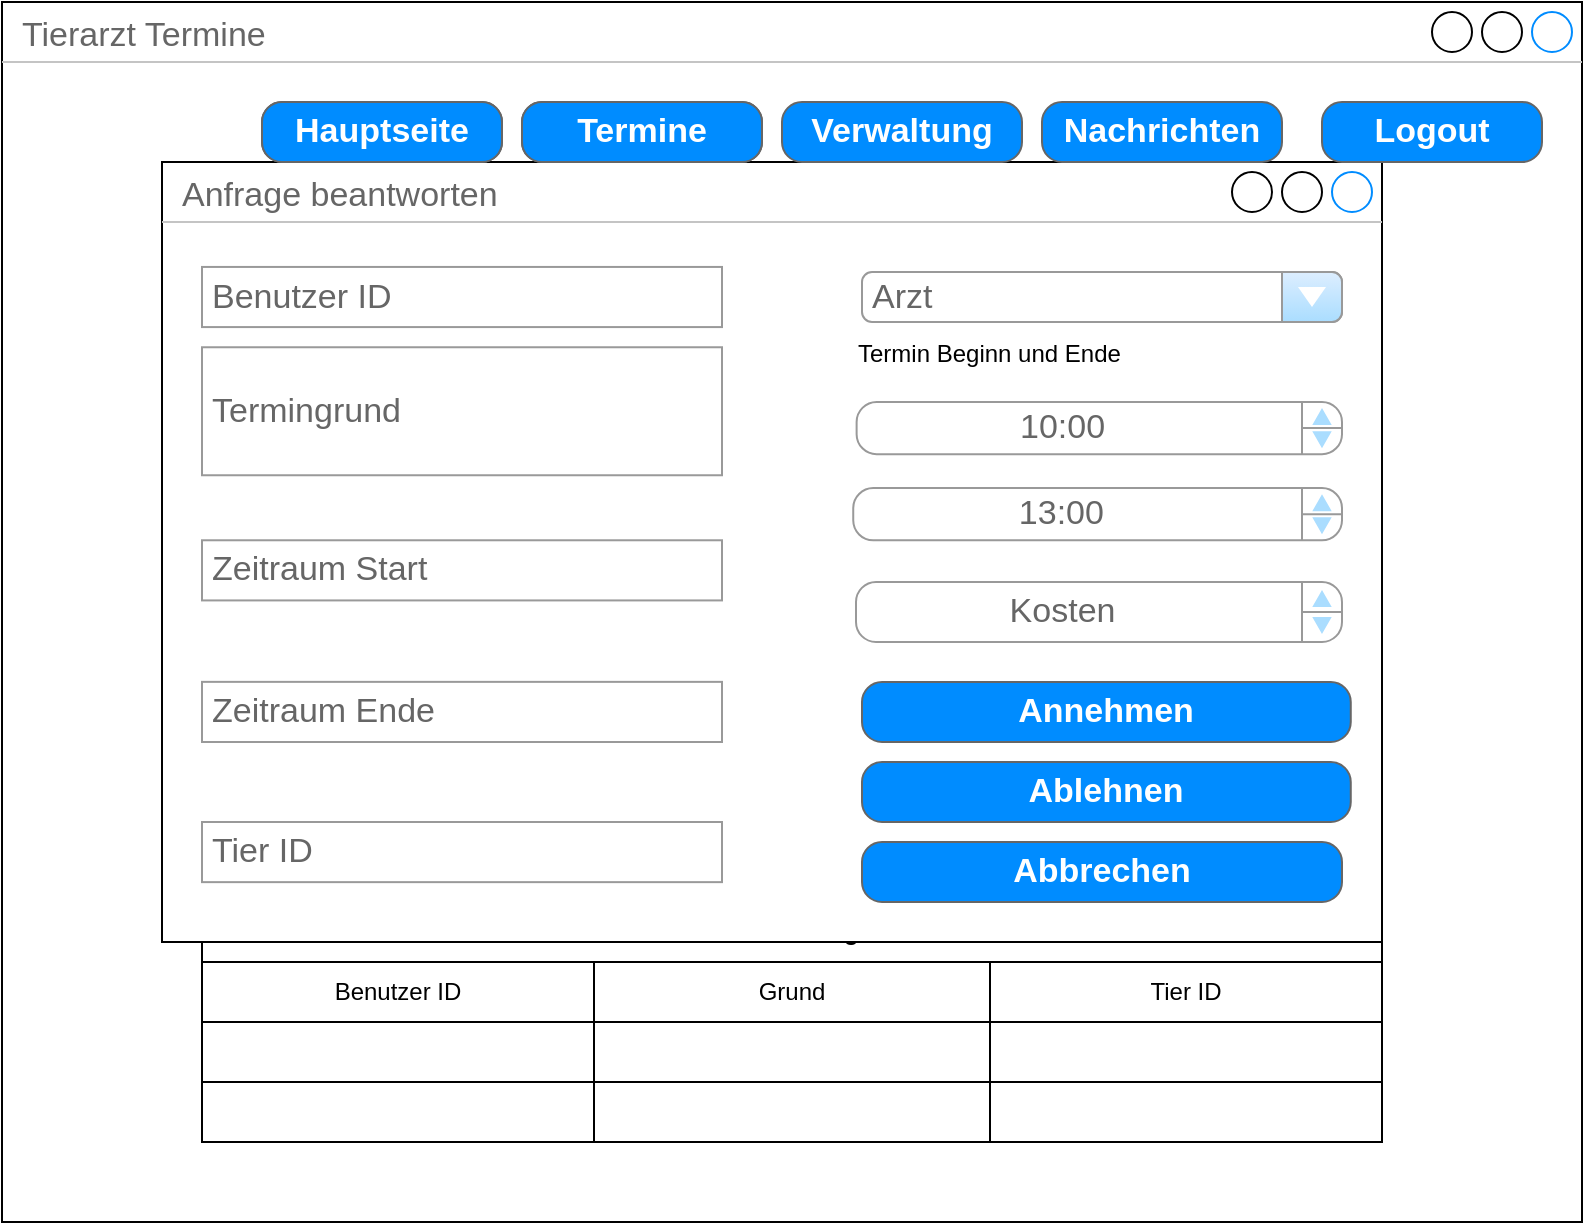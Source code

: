 <mxfile version="13.3.6" type="device"><diagram id="v5jku8EpdRO2-ojvof9i" name="Page-1"><mxGraphModel dx="1422" dy="727" grid="1" gridSize="10" guides="1" tooltips="1" connect="1" arrows="1" fold="1" page="1" pageScale="1" pageWidth="827" pageHeight="1169" math="0" shadow="0"><root><mxCell id="0"/><mxCell id="1" parent="0"/><mxCell id="fFc--IbS6-ilkoog5b3p-4" value="&lt;div&gt;Tierarzt Termine&lt;/div&gt;&lt;div&gt;&lt;br&gt;&lt;/div&gt;" style="strokeWidth=1;shadow=0;dashed=0;align=center;html=1;shape=mxgraph.mockup.containers.window;align=left;verticalAlign=top;spacingLeft=8;strokeColor2=#008cff;strokeColor3=#c4c4c4;fontColor=#666666;mainText=;fontSize=17;labelBackgroundColor=none;" parent="1" vertex="1"><mxGeometry x="80" y="120" width="790" height="610" as="geometry"/></mxCell><mxCell id="jJZLtrAi9262NpJDXxkD-8" value="Termin Anfragen" style="shape=table;html=1;whiteSpace=wrap;startSize=30;container=1;collapsible=0;childLayout=tableLayout;fontStyle=1;align=center;" vertex="1" parent="1"><mxGeometry x="180" y="570" width="590" height="120" as="geometry"/></mxCell><mxCell id="jJZLtrAi9262NpJDXxkD-9" value="" style="shape=partialRectangle;html=1;whiteSpace=wrap;collapsible=0;dropTarget=0;pointerEvents=0;fillColor=none;top=0;left=0;bottom=0;right=0;points=[[0,0.5],[1,0.5]];portConstraint=eastwest;" vertex="1" parent="jJZLtrAi9262NpJDXxkD-8"><mxGeometry y="30" width="590" height="30" as="geometry"/></mxCell><mxCell id="jJZLtrAi9262NpJDXxkD-10" value="Benutzer ID" style="shape=partialRectangle;html=1;whiteSpace=wrap;connectable=0;fillColor=none;top=0;left=0;bottom=0;right=0;overflow=hidden;" vertex="1" parent="jJZLtrAi9262NpJDXxkD-9"><mxGeometry width="196" height="30" as="geometry"/></mxCell><mxCell id="jJZLtrAi9262NpJDXxkD-11" value="Grund" style="shape=partialRectangle;html=1;whiteSpace=wrap;connectable=0;fillColor=none;top=0;left=0;bottom=0;right=0;overflow=hidden;" vertex="1" parent="jJZLtrAi9262NpJDXxkD-9"><mxGeometry x="196" width="198" height="30" as="geometry"/></mxCell><mxCell id="jJZLtrAi9262NpJDXxkD-12" value="Tier ID" style="shape=partialRectangle;html=1;whiteSpace=wrap;connectable=0;fillColor=none;top=0;left=0;bottom=0;right=0;overflow=hidden;" vertex="1" parent="jJZLtrAi9262NpJDXxkD-9"><mxGeometry x="394" width="196" height="30" as="geometry"/></mxCell><mxCell id="jJZLtrAi9262NpJDXxkD-13" value="" style="shape=partialRectangle;html=1;whiteSpace=wrap;collapsible=0;dropTarget=0;pointerEvents=0;fillColor=none;top=0;left=0;bottom=0;right=0;points=[[0,0.5],[1,0.5]];portConstraint=eastwest;" vertex="1" parent="jJZLtrAi9262NpJDXxkD-8"><mxGeometry y="60" width="590" height="30" as="geometry"/></mxCell><mxCell id="jJZLtrAi9262NpJDXxkD-14" value="" style="shape=partialRectangle;html=1;whiteSpace=wrap;connectable=0;fillColor=none;top=0;left=0;bottom=0;right=0;overflow=hidden;" vertex="1" parent="jJZLtrAi9262NpJDXxkD-13"><mxGeometry width="196" height="30" as="geometry"/></mxCell><mxCell id="jJZLtrAi9262NpJDXxkD-15" value="" style="shape=partialRectangle;html=1;whiteSpace=wrap;connectable=0;fillColor=none;top=0;left=0;bottom=0;right=0;overflow=hidden;" vertex="1" parent="jJZLtrAi9262NpJDXxkD-13"><mxGeometry x="196" width="198" height="30" as="geometry"/></mxCell><mxCell id="jJZLtrAi9262NpJDXxkD-16" value="" style="shape=partialRectangle;html=1;whiteSpace=wrap;connectable=0;fillColor=none;top=0;left=0;bottom=0;right=0;overflow=hidden;" vertex="1" parent="jJZLtrAi9262NpJDXxkD-13"><mxGeometry x="394" width="196" height="30" as="geometry"/></mxCell><mxCell id="jJZLtrAi9262NpJDXxkD-17" value="" style="shape=partialRectangle;html=1;whiteSpace=wrap;collapsible=0;dropTarget=0;pointerEvents=0;fillColor=none;top=0;left=0;bottom=0;right=0;points=[[0,0.5],[1,0.5]];portConstraint=eastwest;" vertex="1" parent="jJZLtrAi9262NpJDXxkD-8"><mxGeometry y="90" width="590" height="30" as="geometry"/></mxCell><mxCell id="jJZLtrAi9262NpJDXxkD-18" value="" style="shape=partialRectangle;html=1;whiteSpace=wrap;connectable=0;fillColor=none;top=0;left=0;bottom=0;right=0;overflow=hidden;" vertex="1" parent="jJZLtrAi9262NpJDXxkD-17"><mxGeometry width="196" height="30" as="geometry"/></mxCell><mxCell id="jJZLtrAi9262NpJDXxkD-19" value="" style="shape=partialRectangle;html=1;whiteSpace=wrap;connectable=0;fillColor=none;top=0;left=0;bottom=0;right=0;overflow=hidden;" vertex="1" parent="jJZLtrAi9262NpJDXxkD-17"><mxGeometry x="196" width="198" height="30" as="geometry"/></mxCell><mxCell id="jJZLtrAi9262NpJDXxkD-20" value="" style="shape=partialRectangle;html=1;whiteSpace=wrap;connectable=0;fillColor=none;top=0;left=0;bottom=0;right=0;overflow=hidden;" vertex="1" parent="jJZLtrAi9262NpJDXxkD-17"><mxGeometry x="394" width="196" height="30" as="geometry"/></mxCell><mxCell id="jJZLtrAi9262NpJDXxkD-6" value="Termin Anfragen" style="strokeWidth=1;shadow=0;dashed=0;align=center;html=1;shape=mxgraph.mockup.buttons.button;strokeColor=#666666;fontColor=#ffffff;mainText=;buttonStyle=round;fontSize=17;fontStyle=1;fillColor=#008cff;whiteSpace=wrap;" vertex="1" parent="1"><mxGeometry x="180" y="510" width="150" height="30" as="geometry"/></mxCell><mxCell id="fFc--IbS6-ilkoog5b3p-16" value="" style="strokeWidth=1;shadow=0;dashed=0;align=center;html=1;shape=mxgraph.mockup.forms.rrect;rSize=5;strokeColor=#999999;fillColor=#ffffff;" parent="1" vertex="1"><mxGeometry x="180" y="220" width="590" height="370" as="geometry"/></mxCell><mxCell id="fFc--IbS6-ilkoog5b3p-17" value="Mai 2020" style="strokeWidth=1;shadow=0;dashed=0;align=center;html=1;shape=mxgraph.mockup.forms.anchor;fontColor=#999999;" parent="fFc--IbS6-ilkoog5b3p-16" vertex="1"><mxGeometry x="110.625" y="10.121" width="368.75" height="25.302" as="geometry"/></mxCell><mxCell id="fFc--IbS6-ilkoog5b3p-18" value="&lt;" style="strokeWidth=1;shadow=0;dashed=0;align=center;html=1;shape=mxgraph.mockup.forms.rrect;rSize=4;strokeColor=#999999;fontColor=#008cff;fontSize=19;fontStyle=1;" parent="fFc--IbS6-ilkoog5b3p-16" vertex="1"><mxGeometry x="29.5" y="10.121" width="92.188" height="25.302" as="geometry"/></mxCell><mxCell id="fFc--IbS6-ilkoog5b3p-19" value="&gt;" style="strokeWidth=1;shadow=0;dashed=0;align=center;html=1;shape=mxgraph.mockup.forms.rrect;rSize=4;strokeColor=#999999;fontColor=#008cff;fontSize=19;fontStyle=1;" parent="fFc--IbS6-ilkoog5b3p-16" vertex="1"><mxGeometry x="468.312" y="10.121" width="92.188" height="25.302" as="geometry"/></mxCell><mxCell id="fFc--IbS6-ilkoog5b3p-20" value="Mo" style="strokeWidth=1;shadow=0;dashed=0;align=center;html=1;shape=mxgraph.mockup.forms.anchor;fontColor=#999999;" parent="fFc--IbS6-ilkoog5b3p-16" vertex="1"><mxGeometry x="36.875" y="35.423" width="73.75" height="25.302" as="geometry"/></mxCell><mxCell id="fFc--IbS6-ilkoog5b3p-21" value="Tu" style="strokeWidth=1;shadow=0;dashed=0;align=center;html=1;shape=mxgraph.mockup.forms.anchor;fontColor=#999999;" parent="fFc--IbS6-ilkoog5b3p-16" vertex="1"><mxGeometry x="110.625" y="35.423" width="73.75" height="25.302" as="geometry"/></mxCell><mxCell id="fFc--IbS6-ilkoog5b3p-22" value="We" style="strokeWidth=1;shadow=0;dashed=0;align=center;html=1;shape=mxgraph.mockup.forms.anchor;fontColor=#999999;" parent="fFc--IbS6-ilkoog5b3p-16" vertex="1"><mxGeometry x="184.375" y="35.423" width="73.75" height="25.302" as="geometry"/></mxCell><mxCell id="fFc--IbS6-ilkoog5b3p-23" value="Th" style="strokeWidth=1;shadow=0;dashed=0;align=center;html=1;shape=mxgraph.mockup.forms.anchor;fontColor=#999999;" parent="fFc--IbS6-ilkoog5b3p-16" vertex="1"><mxGeometry x="258.125" y="35.423" width="73.75" height="25.302" as="geometry"/></mxCell><mxCell id="fFc--IbS6-ilkoog5b3p-24" value="Fr" style="strokeWidth=1;shadow=0;dashed=0;align=center;html=1;shape=mxgraph.mockup.forms.anchor;fontColor=#999999;" parent="fFc--IbS6-ilkoog5b3p-16" vertex="1"><mxGeometry x="331.875" y="35.423" width="73.75" height="25.302" as="geometry"/></mxCell><mxCell id="fFc--IbS6-ilkoog5b3p-25" value="Sa" style="strokeWidth=1;shadow=0;dashed=0;align=center;html=1;shape=mxgraph.mockup.forms.anchor;fontColor=#999999;" parent="fFc--IbS6-ilkoog5b3p-16" vertex="1"><mxGeometry x="405.625" y="35.423" width="73.75" height="25.302" as="geometry"/></mxCell><mxCell id="fFc--IbS6-ilkoog5b3p-26" value="Su" style="strokeWidth=1;shadow=0;dashed=0;align=center;html=1;shape=mxgraph.mockup.forms.anchor;fontColor=#999999;" parent="fFc--IbS6-ilkoog5b3p-16" vertex="1"><mxGeometry x="479.375" y="35.423" width="73.75" height="25.302" as="geometry"/></mxCell><mxCell id="fFc--IbS6-ilkoog5b3p-27" value="1" style="strokeWidth=1;shadow=0;dashed=0;align=center;html=1;shape=mxgraph.mockup.forms.rrect;rSize=0;strokeColor=#999999;fontColor=#999999;" parent="fFc--IbS6-ilkoog5b3p-16" vertex="1"><mxGeometry x="36.875" y="60.726" width="73.75" height="25.302" as="geometry"/></mxCell><mxCell id="fFc--IbS6-ilkoog5b3p-28" value="2" style="strokeWidth=1;shadow=0;dashed=0;align=center;html=1;shape=mxgraph.mockup.forms.rrect;rSize=0;strokeColor=#999999;fontColor=#999999;" parent="fFc--IbS6-ilkoog5b3p-16" vertex="1"><mxGeometry x="110.625" y="60.726" width="73.75" height="25.302" as="geometry"/></mxCell><mxCell id="fFc--IbS6-ilkoog5b3p-29" value="3" style="strokeWidth=1;shadow=0;dashed=0;align=center;html=1;shape=mxgraph.mockup.forms.rrect;rSize=0;strokeColor=#999999;fontColor=#999999;" parent="fFc--IbS6-ilkoog5b3p-16" vertex="1"><mxGeometry x="184.375" y="60.726" width="73.75" height="25.302" as="geometry"/></mxCell><mxCell id="fFc--IbS6-ilkoog5b3p-30" value="4" style="strokeWidth=1;shadow=0;dashed=0;align=center;html=1;shape=mxgraph.mockup.forms.rrect;rSize=0;strokeColor=#999999;fontColor=#999999;" parent="fFc--IbS6-ilkoog5b3p-16" vertex="1"><mxGeometry x="258.125" y="60.726" width="73.75" height="25.302" as="geometry"/></mxCell><mxCell id="fFc--IbS6-ilkoog5b3p-31" value="5" style="strokeWidth=1;shadow=0;dashed=0;align=center;html=1;shape=mxgraph.mockup.forms.rrect;rSize=0;strokeColor=#999999;fontColor=#999999;" parent="fFc--IbS6-ilkoog5b3p-16" vertex="1"><mxGeometry x="331.875" y="60.726" width="73.75" height="25.302" as="geometry"/></mxCell><mxCell id="fFc--IbS6-ilkoog5b3p-32" value="6" style="strokeWidth=1;shadow=0;dashed=0;align=center;html=1;shape=mxgraph.mockup.forms.rrect;rSize=0;strokeColor=#999999;fontColor=#999999;" parent="fFc--IbS6-ilkoog5b3p-16" vertex="1"><mxGeometry x="405.625" y="60.726" width="73.75" height="25.302" as="geometry"/></mxCell><mxCell id="fFc--IbS6-ilkoog5b3p-33" value="7" style="strokeWidth=1;shadow=0;dashed=0;align=center;html=1;shape=mxgraph.mockup.forms.rrect;rSize=0;strokeColor=#999999;fontColor=#999999;" parent="fFc--IbS6-ilkoog5b3p-16" vertex="1"><mxGeometry x="479.375" y="60.726" width="73.75" height="25.302" as="geometry"/></mxCell><mxCell id="fFc--IbS6-ilkoog5b3p-34" value="8" style="strokeWidth=1;shadow=0;dashed=0;align=center;html=1;shape=mxgraph.mockup.forms.rrect;rSize=0;strokeColor=#999999;fontColor=#999999;" parent="fFc--IbS6-ilkoog5b3p-16" vertex="1"><mxGeometry x="36.875" y="86.028" width="73.75" height="25.302" as="geometry"/></mxCell><mxCell id="fFc--IbS6-ilkoog5b3p-35" value="9" style="strokeWidth=1;shadow=0;dashed=0;align=center;html=1;shape=mxgraph.mockup.forms.rrect;rSize=0;strokeColor=#999999;fontColor=#999999;" parent="fFc--IbS6-ilkoog5b3p-16" vertex="1"><mxGeometry x="110.625" y="86.028" width="73.75" height="25.302" as="geometry"/></mxCell><mxCell id="fFc--IbS6-ilkoog5b3p-36" value="10" style="strokeWidth=1;shadow=0;dashed=0;align=center;html=1;shape=mxgraph.mockup.forms.rrect;rSize=0;strokeColor=#999999;fontColor=#999999;" parent="fFc--IbS6-ilkoog5b3p-16" vertex="1"><mxGeometry x="184.375" y="86.028" width="73.75" height="25.302" as="geometry"/></mxCell><mxCell id="fFc--IbS6-ilkoog5b3p-37" value="11" style="strokeWidth=1;shadow=0;dashed=0;align=center;html=1;shape=mxgraph.mockup.forms.rrect;rSize=0;strokeColor=#999999;fontColor=#999999;" parent="fFc--IbS6-ilkoog5b3p-16" vertex="1"><mxGeometry x="258.125" y="86.028" width="73.75" height="25.302" as="geometry"/></mxCell><mxCell id="fFc--IbS6-ilkoog5b3p-38" value="12" style="strokeWidth=1;shadow=0;dashed=0;align=center;html=1;shape=mxgraph.mockup.forms.rrect;rSize=0;strokeColor=#999999;fontColor=#999999;" parent="fFc--IbS6-ilkoog5b3p-16" vertex="1"><mxGeometry x="331.875" y="86.028" width="73.75" height="25.302" as="geometry"/></mxCell><mxCell id="fFc--IbS6-ilkoog5b3p-39" value="13" style="strokeWidth=1;shadow=0;dashed=0;align=center;html=1;shape=mxgraph.mockup.forms.rrect;rSize=0;strokeColor=#999999;fontColor=#999999;" parent="fFc--IbS6-ilkoog5b3p-16" vertex="1"><mxGeometry x="405.625" y="86.028" width="73.75" height="25.302" as="geometry"/></mxCell><mxCell id="fFc--IbS6-ilkoog5b3p-40" value="14" style="strokeWidth=1;shadow=0;dashed=0;align=center;html=1;shape=mxgraph.mockup.forms.rrect;rSize=0;strokeColor=#999999;fontColor=#999999;" parent="fFc--IbS6-ilkoog5b3p-16" vertex="1"><mxGeometry x="479.375" y="86.028" width="73.75" height="25.302" as="geometry"/></mxCell><mxCell id="fFc--IbS6-ilkoog5b3p-41" value="15" style="strokeWidth=1;shadow=0;dashed=0;align=center;html=1;shape=mxgraph.mockup.forms.rrect;rSize=0;strokeColor=#999999;fontColor=#999999;" parent="fFc--IbS6-ilkoog5b3p-16" vertex="1"><mxGeometry x="36.875" y="111.33" width="73.75" height="25.302" as="geometry"/></mxCell><mxCell id="fFc--IbS6-ilkoog5b3p-42" value="16" style="strokeWidth=1;shadow=0;dashed=0;align=center;html=1;shape=mxgraph.mockup.forms.rrect;rSize=0;strokeColor=#999999;fontColor=#999999;" parent="fFc--IbS6-ilkoog5b3p-16" vertex="1"><mxGeometry x="110.625" y="111.33" width="73.75" height="25.302" as="geometry"/></mxCell><mxCell id="fFc--IbS6-ilkoog5b3p-43" value="17" style="strokeWidth=1;shadow=0;dashed=0;align=center;html=1;shape=mxgraph.mockup.forms.rrect;rSize=0;strokeColor=#999999;fontColor=#999999;" parent="fFc--IbS6-ilkoog5b3p-16" vertex="1"><mxGeometry x="184.375" y="111.33" width="73.75" height="25.302" as="geometry"/></mxCell><mxCell id="fFc--IbS6-ilkoog5b3p-44" value="18" style="strokeWidth=1;shadow=0;dashed=0;align=center;html=1;shape=mxgraph.mockup.forms.rrect;rSize=0;strokeColor=#999999;fontColor=#999999;" parent="fFc--IbS6-ilkoog5b3p-16" vertex="1"><mxGeometry x="258.125" y="111.33" width="73.75" height="25.302" as="geometry"/></mxCell><mxCell id="fFc--IbS6-ilkoog5b3p-45" value="19" style="strokeWidth=1;shadow=0;dashed=0;align=center;html=1;shape=mxgraph.mockup.forms.rrect;rSize=0;strokeColor=#999999;fontColor=#999999;" parent="fFc--IbS6-ilkoog5b3p-16" vertex="1"><mxGeometry x="331.875" y="111.33" width="73.75" height="25.302" as="geometry"/></mxCell><mxCell id="fFc--IbS6-ilkoog5b3p-46" value="20" style="strokeWidth=1;shadow=0;dashed=0;align=center;html=1;shape=mxgraph.mockup.forms.rrect;rSize=0;strokeColor=#999999;fontColor=#999999;" parent="fFc--IbS6-ilkoog5b3p-16" vertex="1"><mxGeometry x="405.625" y="111.33" width="73.75" height="25.302" as="geometry"/></mxCell><mxCell id="fFc--IbS6-ilkoog5b3p-47" value="21" style="strokeWidth=1;shadow=0;dashed=0;align=center;html=1;shape=mxgraph.mockup.forms.rrect;rSize=0;strokeColor=#999999;fontColor=#999999;" parent="fFc--IbS6-ilkoog5b3p-16" vertex="1"><mxGeometry x="479.375" y="111.33" width="73.75" height="25.302" as="geometry"/></mxCell><mxCell id="fFc--IbS6-ilkoog5b3p-48" value="22" style="strokeWidth=1;shadow=0;dashed=0;align=center;html=1;shape=mxgraph.mockup.forms.rrect;rSize=0;strokeColor=#999999;fontColor=#999999;" parent="fFc--IbS6-ilkoog5b3p-16" vertex="1"><mxGeometry x="36.875" y="136.633" width="73.75" height="25.302" as="geometry"/></mxCell><mxCell id="fFc--IbS6-ilkoog5b3p-49" value="23" style="strokeWidth=1;shadow=0;dashed=0;align=center;html=1;shape=mxgraph.mockup.forms.rrect;rSize=0;strokeColor=#999999;fontColor=#999999;" parent="fFc--IbS6-ilkoog5b3p-16" vertex="1"><mxGeometry x="110.625" y="136.633" width="73.75" height="25.302" as="geometry"/></mxCell><mxCell id="fFc--IbS6-ilkoog5b3p-50" value="25" style="strokeWidth=1;shadow=0;dashed=0;align=center;html=1;shape=mxgraph.mockup.forms.rrect;rSize=0;strokeColor=#999999;fontColor=#999999;" parent="fFc--IbS6-ilkoog5b3p-16" vertex="1"><mxGeometry x="258.125" y="136.633" width="73.75" height="25.302" as="geometry"/></mxCell><mxCell id="fFc--IbS6-ilkoog5b3p-51" value="26" style="strokeWidth=1;shadow=0;dashed=0;align=center;html=1;shape=mxgraph.mockup.forms.rrect;rSize=0;strokeColor=#999999;fontColor=#999999;" parent="fFc--IbS6-ilkoog5b3p-16" vertex="1"><mxGeometry x="331.875" y="136.633" width="73.75" height="25.302" as="geometry"/></mxCell><mxCell id="fFc--IbS6-ilkoog5b3p-52" value="27" style="strokeWidth=1;shadow=0;dashed=0;align=center;html=1;shape=mxgraph.mockup.forms.rrect;rSize=0;strokeColor=#999999;fontColor=#999999;" parent="fFc--IbS6-ilkoog5b3p-16" vertex="1"><mxGeometry x="405.625" y="136.633" width="73.75" height="25.302" as="geometry"/></mxCell><mxCell id="fFc--IbS6-ilkoog5b3p-53" value="28" style="strokeWidth=1;shadow=0;dashed=0;align=center;html=1;shape=mxgraph.mockup.forms.rrect;rSize=0;strokeColor=#999999;fontColor=#999999;" parent="fFc--IbS6-ilkoog5b3p-16" vertex="1"><mxGeometry x="479.375" y="136.633" width="73.75" height="25.302" as="geometry"/></mxCell><mxCell id="fFc--IbS6-ilkoog5b3p-54" value="29" style="strokeWidth=1;shadow=0;dashed=0;align=center;html=1;shape=mxgraph.mockup.forms.rrect;rSize=0;strokeColor=#999999;fontColor=#999999;" parent="fFc--IbS6-ilkoog5b3p-16" vertex="1"><mxGeometry x="36.875" y="161.935" width="73.75" height="25.302" as="geometry"/></mxCell><mxCell id="fFc--IbS6-ilkoog5b3p-55" value="30" style="strokeWidth=1;shadow=0;dashed=0;align=center;html=1;shape=mxgraph.mockup.forms.rrect;rSize=0;strokeColor=#999999;fontColor=#999999;" parent="fFc--IbS6-ilkoog5b3p-16" vertex="1"><mxGeometry x="110.625" y="161.935" width="73.75" height="25.302" as="geometry"/></mxCell><mxCell id="fFc--IbS6-ilkoog5b3p-56" value="31" style="strokeWidth=1;shadow=0;dashed=0;align=center;html=1;shape=mxgraph.mockup.forms.rrect;rSize=0;strokeColor=#999999;fontColor=#999999;" parent="fFc--IbS6-ilkoog5b3p-16" vertex="1"><mxGeometry x="184.375" y="161.935" width="73.75" height="25.302" as="geometry"/></mxCell><mxCell id="fFc--IbS6-ilkoog5b3p-57" value="1" style="strokeWidth=1;shadow=0;dashed=0;align=center;html=1;shape=mxgraph.mockup.forms.rrect;rSize=0;strokeColor=#999999;fontColor=#999999;fillColor=#ddeeff;" parent="fFc--IbS6-ilkoog5b3p-16" vertex="1"><mxGeometry x="258.125" y="161.935" width="73.75" height="25.302" as="geometry"/></mxCell><mxCell id="fFc--IbS6-ilkoog5b3p-58" value="2" style="strokeWidth=1;shadow=0;dashed=0;align=center;html=1;shape=mxgraph.mockup.forms.rrect;rSize=0;strokeColor=#999999;fontColor=#999999;fillColor=#ddeeff;" parent="fFc--IbS6-ilkoog5b3p-16" vertex="1"><mxGeometry x="331.875" y="161.935" width="73.75" height="25.302" as="geometry"/></mxCell><mxCell id="fFc--IbS6-ilkoog5b3p-59" value="3" style="strokeWidth=1;shadow=0;dashed=0;align=center;html=1;shape=mxgraph.mockup.forms.rrect;rSize=0;strokeColor=#999999;fontColor=#999999;fillColor=#ddeeff;" parent="fFc--IbS6-ilkoog5b3p-16" vertex="1"><mxGeometry x="405.625" y="161.935" width="73.75" height="25.302" as="geometry"/></mxCell><mxCell id="fFc--IbS6-ilkoog5b3p-60" value="4" style="strokeWidth=1;shadow=0;dashed=0;align=center;html=1;shape=mxgraph.mockup.forms.rrect;rSize=0;strokeColor=#999999;fontColor=#999999;fillColor=#ddeeff;" parent="fFc--IbS6-ilkoog5b3p-16" vertex="1"><mxGeometry x="479.375" y="161.935" width="73.75" height="25.302" as="geometry"/></mxCell><mxCell id="fFc--IbS6-ilkoog5b3p-61" value="5" style="strokeWidth=1;shadow=0;dashed=0;align=center;html=1;shape=mxgraph.mockup.forms.rrect;rSize=0;strokeColor=#999999;fontColor=#999999;fillColor=#ddeeff;" parent="fFc--IbS6-ilkoog5b3p-16" vertex="1"><mxGeometry x="36.875" y="187.237" width="73.75" height="25.302" as="geometry"/></mxCell><mxCell id="fFc--IbS6-ilkoog5b3p-62" value="6" style="strokeWidth=1;shadow=0;dashed=0;align=center;html=1;shape=mxgraph.mockup.forms.rrect;rSize=0;strokeColor=#999999;fontColor=#999999;fillColor=#ddeeff;" parent="fFc--IbS6-ilkoog5b3p-16" vertex="1"><mxGeometry x="110.625" y="187.237" width="73.75" height="25.302" as="geometry"/></mxCell><mxCell id="fFc--IbS6-ilkoog5b3p-63" value="7" style="strokeWidth=1;shadow=0;dashed=0;align=center;html=1;shape=mxgraph.mockup.forms.rrect;rSize=0;strokeColor=#999999;fontColor=#999999;fillColor=#ddeeff;" parent="fFc--IbS6-ilkoog5b3p-16" vertex="1"><mxGeometry x="184.375" y="187.237" width="73.75" height="25.302" as="geometry"/></mxCell><mxCell id="fFc--IbS6-ilkoog5b3p-64" value="8" style="strokeWidth=1;shadow=0;dashed=0;align=center;html=1;shape=mxgraph.mockup.forms.rrect;rSize=0;strokeColor=#999999;fontColor=#999999;fillColor=#ddeeff;" parent="fFc--IbS6-ilkoog5b3p-16" vertex="1"><mxGeometry x="258.125" y="187.237" width="73.75" height="25.302" as="geometry"/></mxCell><mxCell id="fFc--IbS6-ilkoog5b3p-65" value="9" style="strokeWidth=1;shadow=0;dashed=0;align=center;html=1;shape=mxgraph.mockup.forms.rrect;rSize=0;strokeColor=#999999;fontColor=#999999;fillColor=#ddeeff;" parent="fFc--IbS6-ilkoog5b3p-16" vertex="1"><mxGeometry x="331.875" y="187.237" width="73.75" height="25.302" as="geometry"/></mxCell><mxCell id="fFc--IbS6-ilkoog5b3p-66" value="10" style="strokeWidth=1;shadow=0;dashed=0;align=center;html=1;shape=mxgraph.mockup.forms.rrect;rSize=0;strokeColor=#999999;fontColor=#999999;fillColor=#ddeeff;" parent="fFc--IbS6-ilkoog5b3p-16" vertex="1"><mxGeometry x="405.625" y="187.237" width="73.75" height="25.302" as="geometry"/></mxCell><mxCell id="fFc--IbS6-ilkoog5b3p-67" value="11" style="strokeWidth=1;shadow=0;dashed=0;align=center;html=1;shape=mxgraph.mockup.forms.rrect;rSize=0;strokeColor=#999999;fontColor=#999999;fillColor=#ddeeff;" parent="fFc--IbS6-ilkoog5b3p-16" vertex="1"><mxGeometry x="479.375" y="187.237" width="73.75" height="25.302" as="geometry"/></mxCell><mxCell id="fFc--IbS6-ilkoog5b3p-68" value="24" style="strokeWidth=1;shadow=0;dashed=0;align=center;html=1;shape=mxgraph.mockup.forms.rrect;rSize=0;strokeColor=#ff0000;fontColor=#ffffff;strokeWidth=2;fillColor=#008cff;" parent="fFc--IbS6-ilkoog5b3p-16" vertex="1"><mxGeometry x="184.375" y="136.633" width="73.75" height="25.302" as="geometry"/></mxCell><mxCell id="jJZLtrAi9262NpJDXxkD-40" value="Anfrage beantworten" style="strokeWidth=1;shadow=0;dashed=0;align=center;html=1;shape=mxgraph.mockup.containers.window;align=left;verticalAlign=top;spacingLeft=8;strokeColor2=#008cff;strokeColor3=#c4c4c4;fontColor=#666666;mainText=;fontSize=17;labelBackgroundColor=none;" vertex="1" parent="fFc--IbS6-ilkoog5b3p-16"><mxGeometry x="-20" y="-20" width="610" height="390" as="geometry"/></mxCell><mxCell id="jJZLtrAi9262NpJDXxkD-53" value="&lt;table style=&quot;width: 100% ; height: 100%&quot; cellspacing=&quot;0&quot; cellpadding=&quot;0&quot;&gt;&lt;tbody&gt;&lt;tr&gt;&lt;td style=&quot;width: 85%&quot;&gt;10:00&lt;br&gt;&lt;/td&gt;&lt;td style=&quot;width: 15%&quot;&gt;&lt;br&gt;&lt;/td&gt;&lt;/tr&gt;&lt;/tbody&gt;&lt;/table&gt;" style="strokeWidth=1;shadow=0;dashed=0;align=center;html=1;shape=mxgraph.mockup.forms.spinner;strokeColor=#999999;spinLayout=right;spinStyle=normal;adjStyle=triangle;fillColor=#aaddff;fontSize=17;fontColor=#666666;mainText=;html=1;overflow=fill;" vertex="1" parent="fFc--IbS6-ilkoog5b3p-16"><mxGeometry x="327.31" y="100.0" width="242.69" height="26.09" as="geometry"/></mxCell><mxCell id="jJZLtrAi9262NpJDXxkD-54" value="&lt;table style=&quot;width: 100% ; height: 100%&quot; cellspacing=&quot;0&quot; cellpadding=&quot;0&quot;&gt;&lt;tbody&gt;&lt;tr&gt;&lt;td style=&quot;width: 85%&quot;&gt;13:00&lt;br&gt;&lt;/td&gt;&lt;td style=&quot;width: 15%&quot;&gt;&lt;br&gt;&lt;/td&gt;&lt;/tr&gt;&lt;/tbody&gt;&lt;/table&gt;" style="strokeWidth=1;shadow=0;dashed=0;align=center;html=1;shape=mxgraph.mockup.forms.spinner;strokeColor=#999999;spinLayout=right;spinStyle=normal;adjStyle=triangle;fillColor=#aaddff;fontSize=17;fontColor=#666666;mainText=;html=1;overflow=fill;" vertex="1" parent="fFc--IbS6-ilkoog5b3p-16"><mxGeometry x="325.62" y="143.05" width="244.38" height="26.09" as="geometry"/></mxCell><mxCell id="jJZLtrAi9262NpJDXxkD-55" value="Abbrechen" style="strokeWidth=1;shadow=0;dashed=0;align=center;html=1;shape=mxgraph.mockup.buttons.button;strokeColor=#666666;fontColor=#ffffff;mainText=;buttonStyle=round;fontSize=17;fontStyle=1;fillColor=#008cff;whiteSpace=wrap;" vertex="1" parent="fFc--IbS6-ilkoog5b3p-16"><mxGeometry x="330" y="320" width="240" height="30" as="geometry"/></mxCell><mxCell id="jJZLtrAi9262NpJDXxkD-56" value="Ablehnen" style="strokeWidth=1;shadow=0;dashed=0;align=center;html=1;shape=mxgraph.mockup.buttons.button;strokeColor=#666666;fontColor=#ffffff;mainText=;buttonStyle=round;fontSize=17;fontStyle=1;fillColor=#008cff;whiteSpace=wrap;" vertex="1" parent="fFc--IbS6-ilkoog5b3p-16"><mxGeometry x="330" y="280" width="244.38" height="30" as="geometry"/></mxCell><mxCell id="jJZLtrAi9262NpJDXxkD-58" value="Arzt" style="strokeWidth=1;shadow=0;dashed=0;align=center;html=1;shape=mxgraph.mockup.forms.comboBox;strokeColor=#999999;fillColor=#ddeeff;align=left;fillColor2=#aaddff;mainText=;fontColor=#666666;fontSize=17;spacingLeft=3;" vertex="1" parent="fFc--IbS6-ilkoog5b3p-16"><mxGeometry x="330" y="35" width="240" height="25" as="geometry"/></mxCell><mxCell id="jJZLtrAi9262NpJDXxkD-59" value="Termin Beginn und Ende" style="text;html=1;strokeColor=none;fillColor=none;align=left;verticalAlign=middle;whiteSpace=wrap;rounded=0;" vertex="1" parent="fFc--IbS6-ilkoog5b3p-16"><mxGeometry x="325.62" y="66.03" width="164" height="20" as="geometry"/></mxCell><mxCell id="jJZLtrAi9262NpJDXxkD-60" value="&lt;table style=&quot;width: 100% ; height: 100%&quot; cellspacing=&quot;0&quot; cellpadding=&quot;0&quot;&gt;&lt;tbody&gt;&lt;tr&gt;&lt;td style=&quot;width: 85%&quot;&gt;Kosten&lt;/td&gt;&lt;td style=&quot;width: 15%&quot;&gt;&lt;br&gt;&lt;/td&gt;&lt;/tr&gt;&lt;/tbody&gt;&lt;/table&gt;" style="strokeWidth=1;shadow=0;dashed=0;align=center;html=1;shape=mxgraph.mockup.forms.spinner;strokeColor=#999999;spinLayout=right;spinStyle=normal;adjStyle=triangle;fillColor=#aaddff;fontSize=17;fontColor=#666666;mainText=;html=1;overflow=fill;" vertex="1" parent="fFc--IbS6-ilkoog5b3p-16"><mxGeometry x="327" y="190" width="243" height="30" as="geometry"/></mxCell><mxCell id="jJZLtrAi9262NpJDXxkD-61" value="Annehmen" style="strokeWidth=1;shadow=0;dashed=0;align=center;html=1;shape=mxgraph.mockup.buttons.button;strokeColor=#666666;fontColor=#ffffff;mainText=;buttonStyle=round;fontSize=17;fontStyle=1;fillColor=#008cff;whiteSpace=wrap;" vertex="1" parent="fFc--IbS6-ilkoog5b3p-16"><mxGeometry x="330" y="240.0" width="244.38" height="30" as="geometry"/></mxCell><mxCell id="jJZLtrAi9262NpJDXxkD-62" value="Termingrund" style="strokeWidth=1;shadow=0;dashed=0;align=center;html=1;shape=mxgraph.mockup.forms.pwField;strokeColor=#999999;mainText=;align=left;fontColor=#666666;fontSize=17;spacingLeft=3;" vertex="1" parent="fFc--IbS6-ilkoog5b3p-16"><mxGeometry y="72.63" width="260" height="64" as="geometry"/></mxCell><mxCell id="jJZLtrAi9262NpJDXxkD-63" value="Benutzer ID" style="strokeWidth=1;shadow=0;dashed=0;align=center;html=1;shape=mxgraph.mockup.forms.pwField;strokeColor=#999999;mainText=;align=left;fontColor=#666666;fontSize=17;spacingLeft=3;" vertex="1" parent="fFc--IbS6-ilkoog5b3p-16"><mxGeometry y="32.47" width="260" height="30.07" as="geometry"/></mxCell><mxCell id="jJZLtrAi9262NpJDXxkD-64" value="Tier ID" style="strokeWidth=1;shadow=0;dashed=0;align=center;html=1;shape=mxgraph.mockup.forms.pwField;strokeColor=#999999;mainText=;align=left;fontColor=#666666;fontSize=17;spacingLeft=3;" vertex="1" parent="fFc--IbS6-ilkoog5b3p-16"><mxGeometry y="310" width="260" height="30.07" as="geometry"/></mxCell><mxCell id="jJZLtrAi9262NpJDXxkD-65" value="Zeitraum Start" style="strokeWidth=1;shadow=0;dashed=0;align=center;html=1;shape=mxgraph.mockup.forms.pwField;strokeColor=#999999;mainText=;align=left;fontColor=#666666;fontSize=17;spacingLeft=3;" vertex="1" parent="fFc--IbS6-ilkoog5b3p-16"><mxGeometry x="-4.441e-15" y="169.14" width="260" height="30.07" as="geometry"/></mxCell><mxCell id="jJZLtrAi9262NpJDXxkD-66" value="Zeitraum Ende" style="strokeWidth=1;shadow=0;dashed=0;align=center;html=1;shape=mxgraph.mockup.forms.pwField;strokeColor=#999999;mainText=;align=left;fontColor=#666666;fontSize=17;spacingLeft=3;" vertex="1" parent="fFc--IbS6-ilkoog5b3p-16"><mxGeometry x="4.441e-15" y="239.93" width="260" height="30.07" as="geometry"/></mxCell><mxCell id="jJZLtrAi9262NpJDXxkD-1" value="Logout" style="strokeWidth=1;shadow=0;dashed=0;align=center;html=1;shape=mxgraph.mockup.buttons.button;strokeColor=#666666;fontColor=#ffffff;mainText=;buttonStyle=round;fontSize=17;fontStyle=1;fillColor=#008cff;whiteSpace=wrap;" vertex="1" parent="1"><mxGeometry x="740" y="170" width="110" height="30" as="geometry"/></mxCell><mxCell id="jJZLtrAi9262NpJDXxkD-2" value="Termine" style="strokeWidth=1;shadow=0;dashed=0;align=center;html=1;shape=mxgraph.mockup.buttons.button;strokeColor=#666666;fontColor=#ffffff;mainText=;buttonStyle=round;fontSize=17;fontStyle=1;fillColor=#008cff;whiteSpace=wrap;" vertex="1" parent="1"><mxGeometry x="340" y="170" width="120" height="30" as="geometry"/></mxCell><mxCell id="jJZLtrAi9262NpJDXxkD-3" value="Hauptseite" style="strokeWidth=1;shadow=0;dashed=0;align=center;html=1;shape=mxgraph.mockup.buttons.button;strokeColor=#666666;fontColor=#ffffff;mainText=;buttonStyle=round;fontSize=17;fontStyle=1;fillColor=#008cff;whiteSpace=wrap;" vertex="1" parent="1"><mxGeometry x="210" y="170" width="120" height="30" as="geometry"/></mxCell><mxCell id="jJZLtrAi9262NpJDXxkD-4" value="Verwaltung" style="strokeWidth=1;shadow=0;dashed=0;align=center;html=1;shape=mxgraph.mockup.buttons.button;strokeColor=#666666;fontColor=#ffffff;mainText=;buttonStyle=round;fontSize=17;fontStyle=1;fillColor=#008cff;whiteSpace=wrap;" vertex="1" parent="1"><mxGeometry x="470" y="170" width="120" height="30" as="geometry"/></mxCell><mxCell id="jJZLtrAi9262NpJDXxkD-5" value="Nachrichten" style="strokeWidth=1;shadow=0;dashed=0;align=center;html=1;shape=mxgraph.mockup.buttons.button;strokeColor=#666666;fontColor=#ffffff;mainText=;buttonStyle=round;fontSize=17;fontStyle=1;fillColor=#008cff;whiteSpace=wrap;" vertex="1" parent="1"><mxGeometry x="600" y="170" width="120" height="30" as="geometry"/></mxCell><mxCell id="jJZLtrAi9262NpJDXxkD-38" value="Hauptseite" style="strokeWidth=1;shadow=0;dashed=0;align=center;html=1;shape=mxgraph.mockup.buttons.button;strokeColor=#666666;fontColor=#ffffff;mainText=;buttonStyle=round;fontSize=17;fontStyle=1;fillColor=#008cff;whiteSpace=wrap;" vertex="1" parent="1"><mxGeometry x="210" y="170" width="120" height="30" as="geometry"/></mxCell><mxCell id="jJZLtrAi9262NpJDXxkD-39" value="Termine" style="strokeWidth=1;shadow=0;dashed=0;align=center;html=1;shape=mxgraph.mockup.buttons.button;strokeColor=#666666;fontColor=#ffffff;mainText=;buttonStyle=round;fontSize=17;fontStyle=1;fillColor=#008cff;whiteSpace=wrap;" vertex="1" parent="1"><mxGeometry x="340" y="170" width="120" height="30" as="geometry"/></mxCell></root></mxGraphModel></diagram></mxfile>